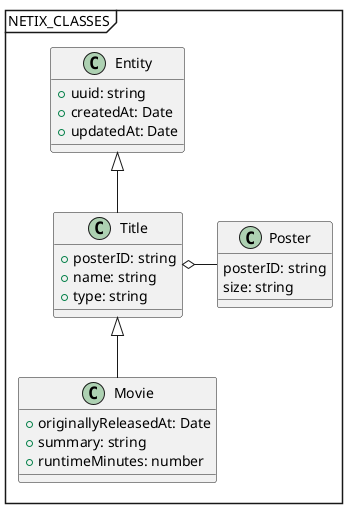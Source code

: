 ' TODO class diagram. Likely single big one, maybe grouped (boxes) by module.
@startuml NETIX_CLASSES
mainframe NETIX_CLASSES
skinparam mainframeBackgroundColor #FFFFFF

class Entity {
  +uuid: string
  +createdAt: Date
  +updatedAt: Date
}

class Poster {
  posterID: string
  size: string
}

class Title {
  +posterID: string
  +name: string
  +type: string
}

Title o-right- Poster

class Movie extends Title {
  +originallyReleasedAt: Date
  +summary: string
  +runtimeMinutes: number
}

' class Series extends Title {
' }

Entity <|-- Title

@enduml